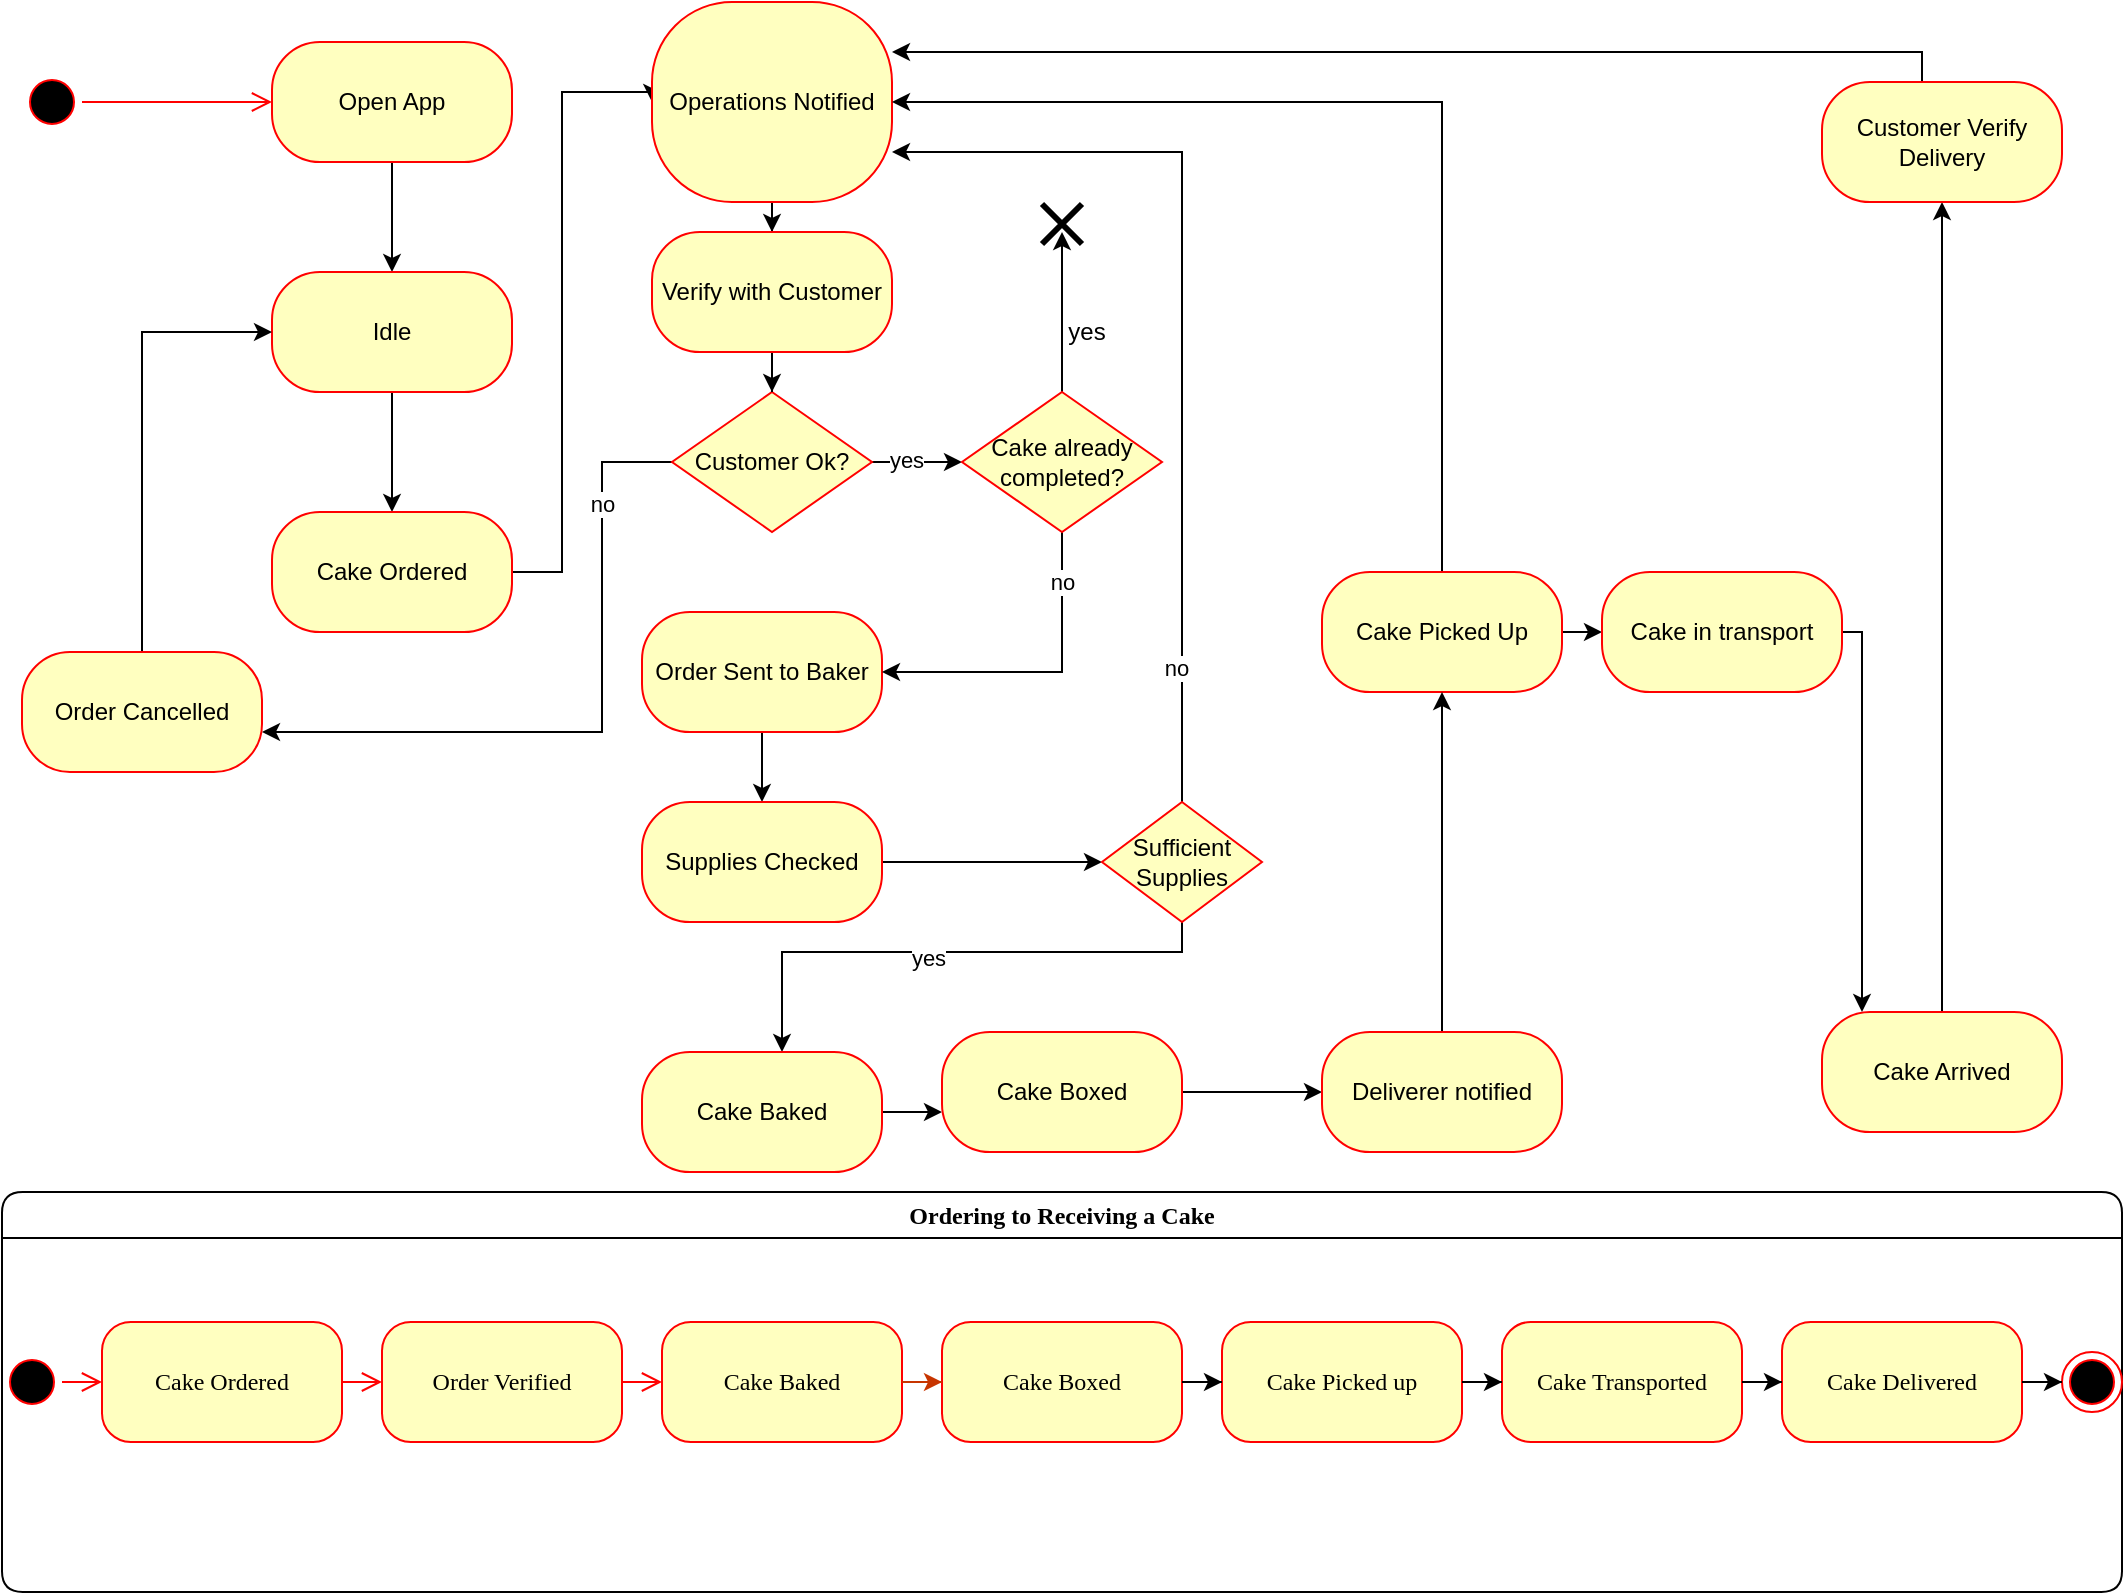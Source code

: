 <mxfile version="16.5.6" type="github" pages="2">
  <diagram name="Page-1" id="58cdce13-f638-feb5-8d6f-7d28b1aa9fa0">
    <mxGraphModel dx="1422" dy="727" grid="1" gridSize="10" guides="1" tooltips="1" connect="1" arrows="1" fold="1" page="1" pageScale="1" pageWidth="1100" pageHeight="850" background="none" math="0" shadow="0">
      <root>
        <mxCell id="0" />
        <mxCell id="1" parent="0" />
        <mxCell id="382b91b5511bd0f7-1" value="" style="ellipse;html=1;shape=startState;fillColor=#000000;strokeColor=#ff0000;rounded=1;shadow=0;comic=0;labelBackgroundColor=none;fontFamily=Verdana;fontSize=12;fontColor=#000000;align=center;direction=south;" parent="1" vertex="1">
          <mxGeometry x="30" y="60" width="30" height="30" as="geometry" />
        </mxCell>
        <mxCell id="2a3bc250acf0617d-7" value="Ordering to Receiving a Cake" style="swimlane;whiteSpace=wrap;html=1;rounded=1;shadow=0;comic=0;labelBackgroundColor=none;strokeWidth=1;fontFamily=Verdana;fontSize=12;align=center;" parent="1" vertex="1">
          <mxGeometry x="20" y="620" width="1060" height="200" as="geometry" />
        </mxCell>
        <mxCell id="3cde6dad864a17aa-10" style="edgeStyle=elbowEdgeStyle;html=1;labelBackgroundColor=none;endArrow=open;endSize=8;strokeColor=#ff0000;fontFamily=Verdana;fontSize=12;align=left;" parent="2a3bc250acf0617d-7" source="382b91b5511bd0f7-8" target="3cde6dad864a17aa-1" edge="1">
          <mxGeometry relative="1" as="geometry" />
        </mxCell>
        <mxCell id="382b91b5511bd0f7-8" value="Cake Ordered" style="rounded=1;whiteSpace=wrap;html=1;arcSize=24;fillColor=#ffffc0;strokeColor=#ff0000;shadow=0;comic=0;labelBackgroundColor=none;fontFamily=Verdana;fontSize=12;fontColor=#000000;align=center;" parent="2a3bc250acf0617d-7" vertex="1">
          <mxGeometry x="50" y="65" width="120" height="60" as="geometry" />
        </mxCell>
        <mxCell id="3cde6dad864a17aa-9" style="edgeStyle=elbowEdgeStyle;html=1;labelBackgroundColor=none;endArrow=open;endSize=8;strokeColor=#ff0000;fontFamily=Verdana;fontSize=12;align=left;" parent="2a3bc250acf0617d-7" source="2a3bc250acf0617d-3" target="382b91b5511bd0f7-8" edge="1">
          <mxGeometry relative="1" as="geometry" />
        </mxCell>
        <mxCell id="2a3bc250acf0617d-3" value="" style="ellipse;html=1;shape=startState;fillColor=#000000;strokeColor=#ff0000;rounded=1;shadow=0;comic=0;labelBackgroundColor=none;fontFamily=Verdana;fontSize=12;fontColor=#000000;align=center;direction=south;" parent="2a3bc250acf0617d-7" vertex="1">
          <mxGeometry y="80" width="30" height="30" as="geometry" />
        </mxCell>
        <mxCell id="3cde6dad864a17aa-11" style="edgeStyle=elbowEdgeStyle;html=1;labelBackgroundColor=none;endArrow=open;endSize=8;strokeColor=#ff0000;fontFamily=Verdana;fontSize=12;align=left;" parent="2a3bc250acf0617d-7" source="3cde6dad864a17aa-1" target="3cde6dad864a17aa-2" edge="1">
          <mxGeometry relative="1" as="geometry" />
        </mxCell>
        <mxCell id="3cde6dad864a17aa-1" value="Order Verified" style="rounded=1;whiteSpace=wrap;html=1;arcSize=24;fillColor=#ffffc0;strokeColor=#ff0000;shadow=0;comic=0;labelBackgroundColor=none;fontFamily=Verdana;fontSize=12;fontColor=#000000;align=center;" parent="2a3bc250acf0617d-7" vertex="1">
          <mxGeometry x="190" y="65" width="120" height="60" as="geometry" />
        </mxCell>
        <mxCell id="3cde6dad864a17aa-2" value="Cake Baked" style="rounded=1;whiteSpace=wrap;html=1;arcSize=24;fillColor=#ffffc0;strokeColor=#ff0000;shadow=0;comic=0;labelBackgroundColor=none;fontFamily=Verdana;fontSize=12;fontColor=#000000;align=center;" parent="2a3bc250acf0617d-7" vertex="1">
          <mxGeometry x="330" y="65" width="120" height="60" as="geometry" />
        </mxCell>
        <mxCell id="2KeAI8pGitg1TJ_p0Ek2-7" value="Cake Boxed" style="whiteSpace=wrap;html=1;fontFamily=Verdana;fillColor=#ffffc0;strokeColor=#ff0000;fontColor=#000000;rounded=1;arcSize=24;shadow=0;comic=0;labelBackgroundColor=none;" vertex="1" parent="2a3bc250acf0617d-7">
          <mxGeometry x="470" y="65" width="120" height="60" as="geometry" />
        </mxCell>
        <mxCell id="2KeAI8pGitg1TJ_p0Ek2-8" value="" style="edgeStyle=orthogonalEdgeStyle;rounded=0;orthogonalLoop=1;jettySize=auto;html=1;fillColor=#fa6800;strokeColor=#C73500;" edge="1" parent="2a3bc250acf0617d-7" source="3cde6dad864a17aa-2" target="2KeAI8pGitg1TJ_p0Ek2-7">
          <mxGeometry relative="1" as="geometry" />
        </mxCell>
        <mxCell id="2KeAI8pGitg1TJ_p0Ek2-9" value="&lt;div&gt;Cake Picked up&lt;/div&gt;" style="whiteSpace=wrap;html=1;fontFamily=Verdana;fillColor=#ffffc0;strokeColor=#ff0000;fontColor=#000000;rounded=1;arcSize=24;shadow=0;comic=0;labelBackgroundColor=none;" vertex="1" parent="2a3bc250acf0617d-7">
          <mxGeometry x="610" y="65" width="120" height="60" as="geometry" />
        </mxCell>
        <mxCell id="2KeAI8pGitg1TJ_p0Ek2-10" value="" style="edgeStyle=orthogonalEdgeStyle;rounded=0;orthogonalLoop=1;jettySize=auto;html=1;" edge="1" parent="2a3bc250acf0617d-7" source="2KeAI8pGitg1TJ_p0Ek2-7" target="2KeAI8pGitg1TJ_p0Ek2-9">
          <mxGeometry relative="1" as="geometry" />
        </mxCell>
        <mxCell id="2KeAI8pGitg1TJ_p0Ek2-11" value="Cake Transported" style="whiteSpace=wrap;html=1;fontFamily=Verdana;fillColor=#ffffc0;strokeColor=#ff0000;fontColor=#000000;rounded=1;arcSize=24;shadow=0;comic=0;labelBackgroundColor=none;" vertex="1" parent="2a3bc250acf0617d-7">
          <mxGeometry x="750" y="65" width="120" height="60" as="geometry" />
        </mxCell>
        <mxCell id="2KeAI8pGitg1TJ_p0Ek2-12" value="" style="edgeStyle=orthogonalEdgeStyle;rounded=0;orthogonalLoop=1;jettySize=auto;html=1;" edge="1" parent="2a3bc250acf0617d-7" source="2KeAI8pGitg1TJ_p0Ek2-9" target="2KeAI8pGitg1TJ_p0Ek2-11">
          <mxGeometry relative="1" as="geometry" />
        </mxCell>
        <mxCell id="2KeAI8pGitg1TJ_p0Ek2-13" value="Cake Delivered" style="whiteSpace=wrap;html=1;fontFamily=Verdana;fillColor=#ffffc0;strokeColor=#ff0000;fontColor=#000000;rounded=1;arcSize=24;shadow=0;comic=0;labelBackgroundColor=none;" vertex="1" parent="2a3bc250acf0617d-7">
          <mxGeometry x="890" y="65" width="120" height="60" as="geometry" />
        </mxCell>
        <mxCell id="2KeAI8pGitg1TJ_p0Ek2-14" value="" style="edgeStyle=orthogonalEdgeStyle;rounded=0;orthogonalLoop=1;jettySize=auto;html=1;" edge="1" parent="2a3bc250acf0617d-7" source="2KeAI8pGitg1TJ_p0Ek2-11" target="2KeAI8pGitg1TJ_p0Ek2-13">
          <mxGeometry relative="1" as="geometry" />
        </mxCell>
        <mxCell id="24f968d109e7d6b4-3" value="" style="ellipse;html=1;shape=endState;fillColor=#000000;strokeColor=#ff0000;rounded=1;shadow=0;comic=0;labelBackgroundColor=none;fontFamily=Verdana;fontSize=12;fontColor=#000000;align=center;" parent="2a3bc250acf0617d-7" vertex="1">
          <mxGeometry x="1030" y="80" width="30" height="30" as="geometry" />
        </mxCell>
        <mxCell id="_02UnDmYzXgJwBSvLe6U-20" value="" style="edgeStyle=orthogonalEdgeStyle;rounded=0;orthogonalLoop=1;jettySize=auto;html=1;" edge="1" parent="2a3bc250acf0617d-7" source="2KeAI8pGitg1TJ_p0Ek2-13" target="24f968d109e7d6b4-3">
          <mxGeometry relative="1" as="geometry" />
        </mxCell>
        <mxCell id="2a3bc250acf0617d-9" style="edgeStyle=orthogonalEdgeStyle;html=1;labelBackgroundColor=none;endArrow=open;endSize=8;strokeColor=#ff0000;fontFamily=Verdana;fontSize=12;align=left;entryX=0;entryY=0.5;entryDx=0;entryDy=0;" parent="1" source="382b91b5511bd0f7-1" target="2KeAI8pGitg1TJ_p0Ek2-19" edge="1">
          <mxGeometry relative="1" as="geometry">
            <mxPoint x="100" y="75" as="targetPoint" />
          </mxGeometry>
        </mxCell>
        <mxCell id="2KeAI8pGitg1TJ_p0Ek2-22" value="" style="edgeStyle=orthogonalEdgeStyle;rounded=0;orthogonalLoop=1;jettySize=auto;html=1;" edge="1" parent="1" source="2KeAI8pGitg1TJ_p0Ek2-19" target="2KeAI8pGitg1TJ_p0Ek2-21">
          <mxGeometry relative="1" as="geometry" />
        </mxCell>
        <mxCell id="2KeAI8pGitg1TJ_p0Ek2-19" value="Open App" style="whiteSpace=wrap;html=1;fillColor=#ffffc0;strokeColor=#ff0000;fontColor=#000000;rounded=1;arcSize=40;" vertex="1" parent="1">
          <mxGeometry x="155" y="45" width="120" height="60" as="geometry" />
        </mxCell>
        <mxCell id="2KeAI8pGitg1TJ_p0Ek2-26" value="" style="edgeStyle=orthogonalEdgeStyle;rounded=0;orthogonalLoop=1;jettySize=auto;html=1;" edge="1" parent="1" source="2KeAI8pGitg1TJ_p0Ek2-21" target="2KeAI8pGitg1TJ_p0Ek2-25">
          <mxGeometry relative="1" as="geometry" />
        </mxCell>
        <mxCell id="2KeAI8pGitg1TJ_p0Ek2-21" value="Idle" style="whiteSpace=wrap;html=1;fillColor=#ffffc0;strokeColor=#ff0000;fontColor=#000000;rounded=1;arcSize=40;" vertex="1" parent="1">
          <mxGeometry x="155" y="160" width="120" height="60" as="geometry" />
        </mxCell>
        <mxCell id="2KeAI8pGitg1TJ_p0Ek2-68" value="" style="edgeStyle=orthogonalEdgeStyle;rounded=0;orthogonalLoop=1;jettySize=auto;html=1;entryX=0;entryY=0.5;entryDx=0;entryDy=0;" edge="1" parent="1" source="2KeAI8pGitg1TJ_p0Ek2-25" target="2KeAI8pGitg1TJ_p0Ek2-67">
          <mxGeometry relative="1" as="geometry">
            <Array as="points">
              <mxPoint x="300" y="310" />
              <mxPoint x="300" y="70" />
              <mxPoint x="345" y="70" />
            </Array>
          </mxGeometry>
        </mxCell>
        <mxCell id="2KeAI8pGitg1TJ_p0Ek2-25" value="Cake Ordered" style="whiteSpace=wrap;html=1;fillColor=#ffffc0;strokeColor=#ff0000;fontColor=#000000;rounded=1;arcSize=40;" vertex="1" parent="1">
          <mxGeometry x="155" y="280" width="120" height="60" as="geometry" />
        </mxCell>
        <mxCell id="2KeAI8pGitg1TJ_p0Ek2-81" value="" style="edgeStyle=orthogonalEdgeStyle;rounded=0;orthogonalLoop=1;jettySize=auto;html=1;" edge="1" parent="1" source="2KeAI8pGitg1TJ_p0Ek2-31" target="2KeAI8pGitg1TJ_p0Ek2-40">
          <mxGeometry relative="1" as="geometry">
            <Array as="points">
              <mxPoint x="320" y="255" />
              <mxPoint x="320" y="390" />
            </Array>
          </mxGeometry>
        </mxCell>
        <mxCell id="2KeAI8pGitg1TJ_p0Ek2-83" value="no" style="edgeLabel;html=1;align=center;verticalAlign=middle;resizable=0;points=[];" vertex="1" connectable="0" parent="2KeAI8pGitg1TJ_p0Ek2-81">
          <mxGeometry x="-0.673" relative="1" as="geometry">
            <mxPoint as="offset" />
          </mxGeometry>
        </mxCell>
        <mxCell id="_02UnDmYzXgJwBSvLe6U-2" value="" style="edgeStyle=orthogonalEdgeStyle;rounded=0;orthogonalLoop=1;jettySize=auto;html=1;" edge="1" parent="1" source="2KeAI8pGitg1TJ_p0Ek2-31" target="_02UnDmYzXgJwBSvLe6U-1">
          <mxGeometry relative="1" as="geometry">
            <Array as="points">
              <mxPoint x="480" y="255" />
              <mxPoint x="480" y="255" />
            </Array>
          </mxGeometry>
        </mxCell>
        <mxCell id="_02UnDmYzXgJwBSvLe6U-3" value="yes" style="edgeLabel;html=1;align=center;verticalAlign=middle;resizable=0;points=[];" vertex="1" connectable="0" parent="_02UnDmYzXgJwBSvLe6U-2">
          <mxGeometry x="-0.275" y="1" relative="1" as="geometry">
            <mxPoint as="offset" />
          </mxGeometry>
        </mxCell>
        <mxCell id="2KeAI8pGitg1TJ_p0Ek2-31" value="Customer Ok?" style="rhombus;whiteSpace=wrap;html=1;fillColor=#ffffc0;strokeColor=#ff0000;" vertex="1" parent="1">
          <mxGeometry x="355" y="220" width="100" height="70" as="geometry" />
        </mxCell>
        <mxCell id="2KeAI8pGitg1TJ_p0Ek2-43" value="" style="edgeStyle=orthogonalEdgeStyle;rounded=0;orthogonalLoop=1;jettySize=auto;html=1;entryX=0;entryY=0.5;entryDx=0;entryDy=0;" edge="1" parent="1" source="2KeAI8pGitg1TJ_p0Ek2-40" target="2KeAI8pGitg1TJ_p0Ek2-21">
          <mxGeometry relative="1" as="geometry">
            <mxPoint x="140" y="180" as="targetPoint" />
            <Array as="points">
              <mxPoint x="90" y="190" />
            </Array>
          </mxGeometry>
        </mxCell>
        <mxCell id="2KeAI8pGitg1TJ_p0Ek2-40" value="Order Cancelled" style="whiteSpace=wrap;html=1;fillColor=#ffffc0;strokeColor=#ff0000;fontColor=#000000;rounded=1;arcSize=40;" vertex="1" parent="1">
          <mxGeometry x="30" y="350" width="120" height="60" as="geometry" />
        </mxCell>
        <mxCell id="2KeAI8pGitg1TJ_p0Ek2-50" value="" style="edgeStyle=orthogonalEdgeStyle;rounded=0;orthogonalLoop=1;jettySize=auto;html=1;" edge="1" parent="1" source="2KeAI8pGitg1TJ_p0Ek2-46" target="2KeAI8pGitg1TJ_p0Ek2-49">
          <mxGeometry relative="1" as="geometry" />
        </mxCell>
        <mxCell id="2KeAI8pGitg1TJ_p0Ek2-46" value="Order Sent to Baker" style="whiteSpace=wrap;html=1;fillColor=#ffffc0;strokeColor=#ff0000;fontColor=#000000;rounded=1;arcSize=40;" vertex="1" parent="1">
          <mxGeometry x="340" y="330" width="120" height="60" as="geometry" />
        </mxCell>
        <mxCell id="2KeAI8pGitg1TJ_p0Ek2-58" value="" style="edgeStyle=orthogonalEdgeStyle;rounded=0;orthogonalLoop=1;jettySize=auto;html=1;" edge="1" parent="1" source="2KeAI8pGitg1TJ_p0Ek2-49" target="2KeAI8pGitg1TJ_p0Ek2-55">
          <mxGeometry relative="1" as="geometry" />
        </mxCell>
        <mxCell id="2KeAI8pGitg1TJ_p0Ek2-49" value="Supplies Checked" style="whiteSpace=wrap;html=1;fillColor=#ffffc0;strokeColor=#ff0000;fontColor=#000000;rounded=1;arcSize=40;" vertex="1" parent="1">
          <mxGeometry x="340" y="425" width="120" height="60" as="geometry" />
        </mxCell>
        <mxCell id="2KeAI8pGitg1TJ_p0Ek2-84" value="" style="edgeStyle=orthogonalEdgeStyle;rounded=0;orthogonalLoop=1;jettySize=auto;html=1;" edge="1" parent="1" source="2KeAI8pGitg1TJ_p0Ek2-55" target="2KeAI8pGitg1TJ_p0Ek2-67">
          <mxGeometry relative="1" as="geometry">
            <Array as="points">
              <mxPoint x="610" y="100" />
            </Array>
          </mxGeometry>
        </mxCell>
        <mxCell id="2KeAI8pGitg1TJ_p0Ek2-85" value="no" style="edgeLabel;html=1;align=center;verticalAlign=middle;resizable=0;points=[];" vertex="1" connectable="0" parent="2KeAI8pGitg1TJ_p0Ek2-84">
          <mxGeometry x="-0.715" y="3" relative="1" as="geometry">
            <mxPoint as="offset" />
          </mxGeometry>
        </mxCell>
        <mxCell id="2KeAI8pGitg1TJ_p0Ek2-89" value="" style="edgeStyle=orthogonalEdgeStyle;rounded=0;orthogonalLoop=1;jettySize=auto;html=1;" edge="1" parent="1" source="2KeAI8pGitg1TJ_p0Ek2-55" target="2KeAI8pGitg1TJ_p0Ek2-86">
          <mxGeometry relative="1" as="geometry">
            <Array as="points">
              <mxPoint x="610" y="500" />
              <mxPoint x="410" y="500" />
            </Array>
          </mxGeometry>
        </mxCell>
        <mxCell id="2KeAI8pGitg1TJ_p0Ek2-90" value="yes" style="edgeLabel;html=1;align=center;verticalAlign=middle;resizable=0;points=[];" vertex="1" connectable="0" parent="2KeAI8pGitg1TJ_p0Ek2-89">
          <mxGeometry x="0.074" y="3" relative="1" as="geometry">
            <mxPoint as="offset" />
          </mxGeometry>
        </mxCell>
        <mxCell id="2KeAI8pGitg1TJ_p0Ek2-55" value="Sufficient Supplies" style="rhombus;whiteSpace=wrap;html=1;fillColor=#ffffc0;strokeColor=#ff0000;" vertex="1" parent="1">
          <mxGeometry x="570" y="425" width="80" height="60" as="geometry" />
        </mxCell>
        <mxCell id="2KeAI8pGitg1TJ_p0Ek2-105" value="" style="edgeStyle=orthogonalEdgeStyle;rounded=0;orthogonalLoop=1;jettySize=auto;html=1;" edge="1" parent="1" source="2KeAI8pGitg1TJ_p0Ek2-67" target="2KeAI8pGitg1TJ_p0Ek2-104">
          <mxGeometry relative="1" as="geometry" />
        </mxCell>
        <mxCell id="2KeAI8pGitg1TJ_p0Ek2-67" value="Operations Notified" style="whiteSpace=wrap;html=1;fillColor=#ffffc0;strokeColor=#ff0000;fontColor=#000000;rounded=1;arcSize=40;" vertex="1" parent="1">
          <mxGeometry x="345" y="25" width="120" height="100" as="geometry" />
        </mxCell>
        <mxCell id="2KeAI8pGitg1TJ_p0Ek2-92" value="" style="edgeStyle=orthogonalEdgeStyle;rounded=0;orthogonalLoop=1;jettySize=auto;html=1;" edge="1" parent="1" source="2KeAI8pGitg1TJ_p0Ek2-86" target="2KeAI8pGitg1TJ_p0Ek2-91">
          <mxGeometry relative="1" as="geometry">
            <Array as="points">
              <mxPoint x="405" y="570" />
            </Array>
          </mxGeometry>
        </mxCell>
        <mxCell id="2KeAI8pGitg1TJ_p0Ek2-86" value="Cake Baked" style="rounded=1;whiteSpace=wrap;html=1;arcSize=40;fontColor=#000000;fillColor=#ffffc0;strokeColor=#ff0000;" vertex="1" parent="1">
          <mxGeometry x="340" y="550" width="120" height="60" as="geometry" />
        </mxCell>
        <mxCell id="_02UnDmYzXgJwBSvLe6U-18" value="" style="edgeStyle=orthogonalEdgeStyle;rounded=0;orthogonalLoop=1;jettySize=auto;html=1;" edge="1" parent="1" source="2KeAI8pGitg1TJ_p0Ek2-91" target="_02UnDmYzXgJwBSvLe6U-17">
          <mxGeometry relative="1" as="geometry" />
        </mxCell>
        <mxCell id="2KeAI8pGitg1TJ_p0Ek2-91" value="Cake Boxed" style="rounded=1;whiteSpace=wrap;html=1;arcSize=40;fontColor=#000000;fillColor=#ffffc0;strokeColor=#ff0000;" vertex="1" parent="1">
          <mxGeometry x="490" y="540" width="120" height="60" as="geometry" />
        </mxCell>
        <mxCell id="2KeAI8pGitg1TJ_p0Ek2-95" value="" style="edgeStyle=orthogonalEdgeStyle;rounded=0;orthogonalLoop=1;jettySize=auto;html=1;" edge="1" parent="1" source="2KeAI8pGitg1TJ_p0Ek2-93" target="2KeAI8pGitg1TJ_p0Ek2-67">
          <mxGeometry relative="1" as="geometry">
            <Array as="points">
              <mxPoint x="740" y="75" />
            </Array>
          </mxGeometry>
        </mxCell>
        <mxCell id="2KeAI8pGitg1TJ_p0Ek2-97" value="" style="edgeStyle=orthogonalEdgeStyle;rounded=0;orthogonalLoop=1;jettySize=auto;html=1;" edge="1" parent="1" source="2KeAI8pGitg1TJ_p0Ek2-93" target="2KeAI8pGitg1TJ_p0Ek2-96">
          <mxGeometry relative="1" as="geometry">
            <Array as="points">
              <mxPoint x="850" y="340" />
              <mxPoint x="850" y="340" />
            </Array>
          </mxGeometry>
        </mxCell>
        <mxCell id="2KeAI8pGitg1TJ_p0Ek2-93" value="Cake Picked Up" style="rounded=1;whiteSpace=wrap;html=1;arcSize=40;fontColor=#000000;fillColor=#ffffc0;strokeColor=#ff0000;" vertex="1" parent="1">
          <mxGeometry x="680" y="310" width="120" height="60" as="geometry" />
        </mxCell>
        <mxCell id="2KeAI8pGitg1TJ_p0Ek2-99" value="" style="edgeStyle=orthogonalEdgeStyle;rounded=0;orthogonalLoop=1;jettySize=auto;html=1;" edge="1" parent="1" source="2KeAI8pGitg1TJ_p0Ek2-96" target="2KeAI8pGitg1TJ_p0Ek2-98">
          <mxGeometry relative="1" as="geometry">
            <Array as="points">
              <mxPoint x="950" y="340" />
            </Array>
          </mxGeometry>
        </mxCell>
        <mxCell id="2KeAI8pGitg1TJ_p0Ek2-96" value="Cake in transport" style="rounded=1;whiteSpace=wrap;html=1;arcSize=40;fontColor=#000000;fillColor=#ffffc0;strokeColor=#ff0000;" vertex="1" parent="1">
          <mxGeometry x="820" y="310" width="120" height="60" as="geometry" />
        </mxCell>
        <mxCell id="2KeAI8pGitg1TJ_p0Ek2-101" value="" style="edgeStyle=orthogonalEdgeStyle;rounded=0;orthogonalLoop=1;jettySize=auto;html=1;" edge="1" parent="1" source="2KeAI8pGitg1TJ_p0Ek2-98" target="2KeAI8pGitg1TJ_p0Ek2-100">
          <mxGeometry relative="1" as="geometry" />
        </mxCell>
        <mxCell id="2KeAI8pGitg1TJ_p0Ek2-98" value="Cake Arrived" style="rounded=1;whiteSpace=wrap;html=1;arcSize=40;fontColor=#000000;fillColor=#ffffc0;strokeColor=#ff0000;" vertex="1" parent="1">
          <mxGeometry x="930" y="530" width="120" height="60" as="geometry" />
        </mxCell>
        <mxCell id="2KeAI8pGitg1TJ_p0Ek2-102" value="" style="edgeStyle=orthogonalEdgeStyle;rounded=0;orthogonalLoop=1;jettySize=auto;html=1;" edge="1" parent="1" source="2KeAI8pGitg1TJ_p0Ek2-100" target="2KeAI8pGitg1TJ_p0Ek2-67">
          <mxGeometry relative="1" as="geometry">
            <Array as="points">
              <mxPoint x="980" y="50" />
            </Array>
          </mxGeometry>
        </mxCell>
        <mxCell id="2KeAI8pGitg1TJ_p0Ek2-100" value="Customer Verify Delivery" style="rounded=1;whiteSpace=wrap;html=1;arcSize=40;fontColor=#000000;fillColor=#ffffc0;strokeColor=#ff0000;" vertex="1" parent="1">
          <mxGeometry x="930" y="65" width="120" height="60" as="geometry" />
        </mxCell>
        <mxCell id="2KeAI8pGitg1TJ_p0Ek2-106" value="" style="edgeStyle=orthogonalEdgeStyle;rounded=0;orthogonalLoop=1;jettySize=auto;html=1;" edge="1" parent="1" source="2KeAI8pGitg1TJ_p0Ek2-104" target="2KeAI8pGitg1TJ_p0Ek2-31">
          <mxGeometry relative="1" as="geometry" />
        </mxCell>
        <mxCell id="2KeAI8pGitg1TJ_p0Ek2-104" value="Verify with Customer" style="whiteSpace=wrap;html=1;fillColor=#ffffc0;strokeColor=#ff0000;fontColor=#000000;rounded=1;arcSize=40;" vertex="1" parent="1">
          <mxGeometry x="345" y="140" width="120" height="60" as="geometry" />
        </mxCell>
        <mxCell id="2KeAI8pGitg1TJ_p0Ek2-107" value="" style="shape=umlDestroy;whiteSpace=wrap;html=1;strokeWidth=3;" vertex="1" parent="1">
          <mxGeometry x="540" y="126" width="20" height="20" as="geometry" />
        </mxCell>
        <mxCell id="_02UnDmYzXgJwBSvLe6U-4" value="" style="edgeStyle=orthogonalEdgeStyle;rounded=0;orthogonalLoop=1;jettySize=auto;html=1;" edge="1" parent="1" source="_02UnDmYzXgJwBSvLe6U-1" target="2KeAI8pGitg1TJ_p0Ek2-46">
          <mxGeometry relative="1" as="geometry">
            <Array as="points">
              <mxPoint x="550" y="360" />
            </Array>
          </mxGeometry>
        </mxCell>
        <mxCell id="_02UnDmYzXgJwBSvLe6U-5" value="no" style="edgeLabel;html=1;align=center;verticalAlign=middle;resizable=0;points=[];" vertex="1" connectable="0" parent="_02UnDmYzXgJwBSvLe6U-4">
          <mxGeometry x="-0.69" relative="1" as="geometry">
            <mxPoint as="offset" />
          </mxGeometry>
        </mxCell>
        <mxCell id="_02UnDmYzXgJwBSvLe6U-13" value="" style="edgeStyle=orthogonalEdgeStyle;rounded=0;orthogonalLoop=1;jettySize=auto;html=1;" edge="1" parent="1" source="_02UnDmYzXgJwBSvLe6U-1">
          <mxGeometry relative="1" as="geometry">
            <mxPoint x="550" y="140" as="targetPoint" />
          </mxGeometry>
        </mxCell>
        <mxCell id="_02UnDmYzXgJwBSvLe6U-1" value="&lt;div&gt;Cake already&lt;/div&gt;&lt;div&gt;completed?&lt;br&gt;&lt;/div&gt;" style="rhombus;whiteSpace=wrap;html=1;fillColor=#ffffc0;strokeColor=#ff0000;" vertex="1" parent="1">
          <mxGeometry x="500" y="220" width="100" height="70" as="geometry" />
        </mxCell>
        <mxCell id="_02UnDmYzXgJwBSvLe6U-16" value="&lt;div&gt;yes&lt;/div&gt;" style="text;html=1;align=center;verticalAlign=middle;resizable=0;points=[];autosize=1;strokeColor=none;fillColor=none;" vertex="1" parent="1">
          <mxGeometry x="547" y="180" width="30" height="20" as="geometry" />
        </mxCell>
        <mxCell id="_02UnDmYzXgJwBSvLe6U-19" value="" style="edgeStyle=orthogonalEdgeStyle;rounded=0;orthogonalLoop=1;jettySize=auto;html=1;" edge="1" parent="1" source="_02UnDmYzXgJwBSvLe6U-17" target="2KeAI8pGitg1TJ_p0Ek2-93">
          <mxGeometry relative="1" as="geometry" />
        </mxCell>
        <mxCell id="_02UnDmYzXgJwBSvLe6U-17" value="Deliverer notified" style="rounded=1;whiteSpace=wrap;html=1;arcSize=40;fontColor=#000000;fillColor=#ffffc0;strokeColor=#ff0000;" vertex="1" parent="1">
          <mxGeometry x="680" y="540" width="120" height="60" as="geometry" />
        </mxCell>
      </root>
    </mxGraphModel>
  </diagram>
  <diagram id="pv4WSlmRQEOIb00NYwJj" name="Page-2">
    <mxGraphModel dx="2188" dy="1118" grid="1" gridSize="10" guides="1" tooltips="1" connect="1" arrows="1" fold="1" page="1" pageScale="1" pageWidth="3000" pageHeight="1000" math="0" shadow="0">
      <root>
        <mxCell id="6HYaSR4sAWEqXXqdwUCk-0" />
        <mxCell id="6HYaSR4sAWEqXXqdwUCk-1" parent="6HYaSR4sAWEqXXqdwUCk-0" />
        <mxCell id="C12_iZIxtaX92C0jbHGQ-1" value="" style="edgeStyle=orthogonalEdgeStyle;rounded=0;orthogonalLoop=1;jettySize=auto;html=1;" edge="1" parent="6HYaSR4sAWEqXXqdwUCk-1" source="4E1fSC2S83Ol9o_Z6Cej-0" target="C12_iZIxtaX92C0jbHGQ-0">
          <mxGeometry relative="1" as="geometry" />
        </mxCell>
        <mxCell id="4E1fSC2S83Ol9o_Z6Cej-0" value="CUSTOMER" style="rounded=0;whiteSpace=wrap;html=1;fillColor=#e1d5e7;strokeColor=#9673a6;" vertex="1" parent="6HYaSR4sAWEqXXqdwUCk-1">
          <mxGeometry x="80" y="40" width="120" height="60" as="geometry" />
        </mxCell>
        <mxCell id="C12_iZIxtaX92C0jbHGQ-9" value="" style="edgeStyle=orthogonalEdgeStyle;rounded=0;orthogonalLoop=1;jettySize=auto;html=1;" edge="1" parent="6HYaSR4sAWEqXXqdwUCk-1" source="4E1fSC2S83Ol9o_Z6Cej-1" target="C12_iZIxtaX92C0jbHGQ-8">
          <mxGeometry relative="1" as="geometry" />
        </mxCell>
        <mxCell id="4E1fSC2S83Ol9o_Z6Cej-1" value="CAKE COMPANY&lt;br&gt;OPERATIONS" style="rounded=0;whiteSpace=wrap;html=1;fillColor=#e1d5e7;strokeColor=#9673a6;" vertex="1" parent="6HYaSR4sAWEqXXqdwUCk-1">
          <mxGeometry x="490" y="40" width="120" height="60" as="geometry" />
        </mxCell>
        <mxCell id="C12_iZIxtaX92C0jbHGQ-25" value="" style="edgeStyle=orthogonalEdgeStyle;rounded=0;orthogonalLoop=1;jettySize=auto;html=1;" edge="1" parent="6HYaSR4sAWEqXXqdwUCk-1" source="4E1fSC2S83Ol9o_Z6Cej-2" target="C12_iZIxtaX92C0jbHGQ-24">
          <mxGeometry relative="1" as="geometry" />
        </mxCell>
        <mxCell id="4E1fSC2S83Ol9o_Z6Cej-2" value="BAKERS" style="rounded=0;whiteSpace=wrap;html=1;fillColor=#e1d5e7;strokeColor=#9673a6;" vertex="1" parent="6HYaSR4sAWEqXXqdwUCk-1">
          <mxGeometry x="1080" y="40" width="120" height="60" as="geometry" />
        </mxCell>
        <mxCell id="C12_iZIxtaX92C0jbHGQ-39" value="" style="edgeStyle=orthogonalEdgeStyle;rounded=0;orthogonalLoop=1;jettySize=auto;html=1;" edge="1" parent="6HYaSR4sAWEqXXqdwUCk-1" source="4E1fSC2S83Ol9o_Z6Cej-3" target="C12_iZIxtaX92C0jbHGQ-38">
          <mxGeometry relative="1" as="geometry" />
        </mxCell>
        <mxCell id="4E1fSC2S83Ol9o_Z6Cej-3" value="BAKERS" style="rounded=0;whiteSpace=wrap;html=1;fillColor=#e1d5e7;strokeColor=#9673a6;" vertex="1" parent="6HYaSR4sAWEqXXqdwUCk-1">
          <mxGeometry x="1410" y="40" width="120" height="60" as="geometry" />
        </mxCell>
        <mxCell id="C12_iZIxtaX92C0jbHGQ-65" value="" style="edgeStyle=orthogonalEdgeStyle;rounded=0;orthogonalLoop=1;jettySize=auto;html=1;" edge="1" parent="6HYaSR4sAWEqXXqdwUCk-1" source="4E1fSC2S83Ol9o_Z6Cej-4" target="C12_iZIxtaX92C0jbHGQ-51">
          <mxGeometry relative="1" as="geometry" />
        </mxCell>
        <mxCell id="C12_iZIxtaX92C0jbHGQ-67" value="" style="edgeStyle=orthogonalEdgeStyle;rounded=0;orthogonalLoop=1;jettySize=auto;html=1;" edge="1" parent="6HYaSR4sAWEqXXqdwUCk-1" source="4E1fSC2S83Ol9o_Z6Cej-4" target="C12_iZIxtaX92C0jbHGQ-51">
          <mxGeometry relative="1" as="geometry" />
        </mxCell>
        <mxCell id="4E1fSC2S83Ol9o_Z6Cej-4" value="DELIVERY&lt;br&gt;COMPANY" style="rounded=0;whiteSpace=wrap;html=1;fillColor=#e1d5e7;strokeColor=#9673a6;" vertex="1" parent="6HYaSR4sAWEqXXqdwUCk-1">
          <mxGeometry x="1890" y="40" width="120" height="60" as="geometry" />
        </mxCell>
        <mxCell id="a4Zec1WIRI8G0avqFuEx-0" value="Cake" style="swimlane;whiteSpace=wrap;html=1;rounded=1;shadow=0;comic=0;labelBackgroundColor=none;strokeWidth=1;fontFamily=Verdana;fontSize=12;align=center;" vertex="1" parent="6HYaSR4sAWEqXXqdwUCk-1">
          <mxGeometry x="85" y="560" width="2635" height="190" as="geometry" />
        </mxCell>
        <mxCell id="a4Zec1WIRI8G0avqFuEx-4" value="" style="ellipse;html=1;shape=startState;fillColor=#000000;strokeColor=#ff0000;rounded=1;shadow=0;comic=0;labelBackgroundColor=none;fontFamily=Verdana;fontSize=12;fontColor=#000000;align=center;direction=south;" vertex="1" parent="a4Zec1WIRI8G0avqFuEx-0">
          <mxGeometry x="15" y="80" width="30" height="30" as="geometry" />
        </mxCell>
        <mxCell id="a4Zec1WIRI8G0avqFuEx-16" value="" style="ellipse;html=1;shape=endState;fillColor=#000000;strokeColor=#ff0000;rounded=1;shadow=0;comic=0;labelBackgroundColor=none;fontFamily=Verdana;fontSize=12;fontColor=#000000;align=center;" vertex="1" parent="a4Zec1WIRI8G0avqFuEx-0">
          <mxGeometry x="2545" y="80" width="30" height="30" as="geometry" />
        </mxCell>
        <mxCell id="a4Zec1WIRI8G0avqFuEx-2" value="Cake Ordered" style="rounded=1;whiteSpace=wrap;html=1;arcSize=24;fillColor=#ffffc0;strokeColor=#ff0000;shadow=0;comic=0;labelBackgroundColor=none;fontFamily=Verdana;fontSize=12;fontColor=#000000;align=center;" vertex="1" parent="a4Zec1WIRI8G0avqFuEx-0">
          <mxGeometry x="95" y="65" width="120" height="60" as="geometry" />
        </mxCell>
        <mxCell id="a4Zec1WIRI8G0avqFuEx-3" style="edgeStyle=elbowEdgeStyle;html=1;labelBackgroundColor=none;endArrow=open;endSize=8;strokeColor=#ff0000;fontFamily=Verdana;fontSize=12;align=left;" edge="1" parent="a4Zec1WIRI8G0avqFuEx-0" source="a4Zec1WIRI8G0avqFuEx-4" target="a4Zec1WIRI8G0avqFuEx-2">
          <mxGeometry relative="1" as="geometry" />
        </mxCell>
        <mxCell id="a4Zec1WIRI8G0avqFuEx-6" value="Order Verified" style="rounded=1;whiteSpace=wrap;html=1;arcSize=24;fillColor=#ffffc0;strokeColor=#ff0000;shadow=0;comic=0;labelBackgroundColor=none;fontFamily=Verdana;fontSize=12;fontColor=#000000;align=center;" vertex="1" parent="a4Zec1WIRI8G0avqFuEx-0">
          <mxGeometry x="305" y="65" width="120" height="60" as="geometry" />
        </mxCell>
        <mxCell id="a4Zec1WIRI8G0avqFuEx-1" style="edgeStyle=elbowEdgeStyle;html=1;labelBackgroundColor=none;endArrow=open;endSize=8;strokeColor=#ff0000;fontFamily=Verdana;fontSize=12;align=left;" edge="1" parent="a4Zec1WIRI8G0avqFuEx-0" source="a4Zec1WIRI8G0avqFuEx-2" target="a4Zec1WIRI8G0avqFuEx-6">
          <mxGeometry relative="1" as="geometry" />
        </mxCell>
        <mxCell id="a4Zec1WIRI8G0avqFuEx-7" value="Cake Baked" style="rounded=1;whiteSpace=wrap;html=1;arcSize=24;fillColor=#ffffc0;strokeColor=#ff0000;shadow=0;comic=0;labelBackgroundColor=none;fontFamily=Verdana;fontSize=12;fontColor=#000000;align=center;" vertex="1" parent="a4Zec1WIRI8G0avqFuEx-0">
          <mxGeometry x="1325" y="65" width="120" height="60" as="geometry" />
        </mxCell>
        <mxCell id="a4Zec1WIRI8G0avqFuEx-5" style="edgeStyle=elbowEdgeStyle;html=1;labelBackgroundColor=none;endArrow=open;endSize=8;strokeColor=#ff0000;fontFamily=Verdana;fontSize=12;align=left;" edge="1" parent="a4Zec1WIRI8G0avqFuEx-0" source="a4Zec1WIRI8G0avqFuEx-6" target="a4Zec1WIRI8G0avqFuEx-7">
          <mxGeometry relative="1" as="geometry" />
        </mxCell>
        <mxCell id="a4Zec1WIRI8G0avqFuEx-8" value="Cake Boxed" style="whiteSpace=wrap;html=1;fontFamily=Verdana;fillColor=#ffffc0;strokeColor=#ff0000;fontColor=#000000;rounded=1;arcSize=24;shadow=0;comic=0;labelBackgroundColor=none;" vertex="1" parent="a4Zec1WIRI8G0avqFuEx-0">
          <mxGeometry x="1475" y="65" width="120" height="60" as="geometry" />
        </mxCell>
        <mxCell id="a4Zec1WIRI8G0avqFuEx-9" value="" style="edgeStyle=orthogonalEdgeStyle;rounded=0;orthogonalLoop=1;jettySize=auto;html=1;fillColor=#fa6800;strokeColor=#C73500;" edge="1" parent="a4Zec1WIRI8G0avqFuEx-0" source="a4Zec1WIRI8G0avqFuEx-7" target="a4Zec1WIRI8G0avqFuEx-8">
          <mxGeometry relative="1" as="geometry" />
        </mxCell>
        <mxCell id="a4Zec1WIRI8G0avqFuEx-10" value="&lt;div&gt;Cake Picked up&lt;/div&gt;" style="whiteSpace=wrap;html=1;fontFamily=Verdana;fillColor=#ffffc0;strokeColor=#ff0000;fontColor=#000000;rounded=1;arcSize=24;shadow=0;comic=0;labelBackgroundColor=none;" vertex="1" parent="a4Zec1WIRI8G0avqFuEx-0">
          <mxGeometry x="1800" y="65" width="120" height="60" as="geometry" />
        </mxCell>
        <mxCell id="a4Zec1WIRI8G0avqFuEx-11" value="" style="edgeStyle=orthogonalEdgeStyle;rounded=0;orthogonalLoop=1;jettySize=auto;html=1;" edge="1" parent="a4Zec1WIRI8G0avqFuEx-0" source="a4Zec1WIRI8G0avqFuEx-8" target="a4Zec1WIRI8G0avqFuEx-10">
          <mxGeometry relative="1" as="geometry" />
        </mxCell>
        <mxCell id="a4Zec1WIRI8G0avqFuEx-12" value="Cake Transported" style="whiteSpace=wrap;html=1;fontFamily=Verdana;fillColor=#ffffc0;strokeColor=#ff0000;fontColor=#000000;rounded=1;arcSize=24;shadow=0;comic=0;labelBackgroundColor=none;" vertex="1" parent="a4Zec1WIRI8G0avqFuEx-0">
          <mxGeometry x="1970" y="65" width="120" height="60" as="geometry" />
        </mxCell>
        <mxCell id="a4Zec1WIRI8G0avqFuEx-13" value="" style="edgeStyle=orthogonalEdgeStyle;rounded=0;orthogonalLoop=1;jettySize=auto;html=1;" edge="1" parent="a4Zec1WIRI8G0avqFuEx-0" source="a4Zec1WIRI8G0avqFuEx-10" target="a4Zec1WIRI8G0avqFuEx-12">
          <mxGeometry relative="1" as="geometry" />
        </mxCell>
        <mxCell id="a4Zec1WIRI8G0avqFuEx-14" value="Cake Delivered" style="whiteSpace=wrap;html=1;fontFamily=Verdana;fillColor=#ffffc0;strokeColor=#ff0000;fontColor=#000000;rounded=1;arcSize=24;shadow=0;comic=0;labelBackgroundColor=none;" vertex="1" parent="a4Zec1WIRI8G0avqFuEx-0">
          <mxGeometry x="2142.5" y="65" width="120" height="60" as="geometry" />
        </mxCell>
        <mxCell id="a4Zec1WIRI8G0avqFuEx-17" value="" style="edgeStyle=orthogonalEdgeStyle;rounded=0;orthogonalLoop=1;jettySize=auto;html=1;" edge="1" parent="a4Zec1WIRI8G0avqFuEx-0" source="a4Zec1WIRI8G0avqFuEx-14" target="a4Zec1WIRI8G0avqFuEx-16">
          <mxGeometry relative="1" as="geometry" />
        </mxCell>
        <mxCell id="a4Zec1WIRI8G0avqFuEx-15" value="" style="edgeStyle=orthogonalEdgeStyle;rounded=0;orthogonalLoop=1;jettySize=auto;html=1;" edge="1" parent="a4Zec1WIRI8G0avqFuEx-0" source="a4Zec1WIRI8G0avqFuEx-12" target="a4Zec1WIRI8G0avqFuEx-14">
          <mxGeometry relative="1" as="geometry" />
        </mxCell>
        <mxCell id="a4Zec1WIRI8G0avqFuEx-20" value="" style="edgeStyle=orthogonalEdgeStyle;rounded=0;orthogonalLoop=1;jettySize=auto;html=1;" edge="1" parent="6HYaSR4sAWEqXXqdwUCk-1" source="a4Zec1WIRI8G0avqFuEx-18" target="4E1fSC2S83Ol9o_Z6Cej-0">
          <mxGeometry relative="1" as="geometry" />
        </mxCell>
        <mxCell id="a4Zec1WIRI8G0avqFuEx-18" value="" style="ellipse;html=1;shape=startState;fillColor=#000000;strokeColor=#ff0000;" vertex="1" parent="6HYaSR4sAWEqXXqdwUCk-1">
          <mxGeometry x="20" y="55" width="30" height="30" as="geometry" />
        </mxCell>
        <mxCell id="C12_iZIxtaX92C0jbHGQ-7" value="" style="edgeStyle=orthogonalEdgeStyle;rounded=0;orthogonalLoop=1;jettySize=auto;html=1;" edge="1" parent="6HYaSR4sAWEqXXqdwUCk-1" source="C12_iZIxtaX92C0jbHGQ-0" target="C12_iZIxtaX92C0jbHGQ-6">
          <mxGeometry relative="1" as="geometry" />
        </mxCell>
        <mxCell id="C12_iZIxtaX92C0jbHGQ-0" value="IsCustomer" style="html=1;" vertex="1" parent="6HYaSR4sAWEqXXqdwUCk-1">
          <mxGeometry x="85" y="140" width="110" height="50" as="geometry" />
        </mxCell>
        <mxCell id="C12_iZIxtaX92C0jbHGQ-99" value="" style="edgeStyle=orthogonalEdgeStyle;rounded=0;orthogonalLoop=1;jettySize=auto;html=1;" edge="1" parent="6HYaSR4sAWEqXXqdwUCk-1" source="C12_iZIxtaX92C0jbHGQ-6" target="a4Zec1WIRI8G0avqFuEx-2">
          <mxGeometry relative="1" as="geometry" />
        </mxCell>
        <mxCell id="C12_iZIxtaX92C0jbHGQ-6" value="orderCake" style="shape=note2;boundedLbl=1;whiteSpace=wrap;html=1;size=25;verticalAlign=top;align=center;" vertex="1" parent="6HYaSR4sAWEqXXqdwUCk-1">
          <mxGeometry x="82.5" y="230" width="115" height="60" as="geometry" />
        </mxCell>
        <mxCell id="C12_iZIxtaX92C0jbHGQ-11" value="" style="edgeStyle=orthogonalEdgeStyle;rounded=0;orthogonalLoop=1;jettySize=auto;html=1;" edge="1" parent="6HYaSR4sAWEqXXqdwUCk-1" source="C12_iZIxtaX92C0jbHGQ-8" target="C12_iZIxtaX92C0jbHGQ-10">
          <mxGeometry relative="1" as="geometry" />
        </mxCell>
        <mxCell id="C12_iZIxtaX92C0jbHGQ-8" value="&lt;div&gt;IsOperator,&lt;/div&gt;&lt;div&gt;orderReceived&lt;br&gt;&lt;/div&gt;" style="html=1;" vertex="1" parent="6HYaSR4sAWEqXXqdwUCk-1">
          <mxGeometry x="495" y="130" width="110" height="50" as="geometry" />
        </mxCell>
        <mxCell id="C12_iZIxtaX92C0jbHGQ-100" value="" style="edgeStyle=orthogonalEdgeStyle;rounded=0;orthogonalLoop=1;jettySize=auto;html=1;" edge="1" parent="6HYaSR4sAWEqXXqdwUCk-1" source="C12_iZIxtaX92C0jbHGQ-10" target="a4Zec1WIRI8G0avqFuEx-6">
          <mxGeometry relative="1" as="geometry" />
        </mxCell>
        <mxCell id="C12_iZIxtaX92C0jbHGQ-10" value="getOrderVerification" style="shape=note2;boundedLbl=1;whiteSpace=wrap;html=1;size=25;verticalAlign=top;align=center;" vertex="1" parent="6HYaSR4sAWEqXXqdwUCk-1">
          <mxGeometry x="492.5" y="210" width="115" height="60" as="geometry" />
        </mxCell>
        <mxCell id="C12_iZIxtaX92C0jbHGQ-21" value="" style="edgeStyle=orthogonalEdgeStyle;rounded=0;orthogonalLoop=1;jettySize=auto;html=1;" edge="1" parent="6HYaSR4sAWEqXXqdwUCk-1" source="C12_iZIxtaX92C0jbHGQ-12" target="C12_iZIxtaX92C0jbHGQ-15">
          <mxGeometry relative="1" as="geometry" />
        </mxCell>
        <mxCell id="C12_iZIxtaX92C0jbHGQ-12" value="CAKE COMPANY&lt;br&gt;OPERATIONS" style="rounded=0;whiteSpace=wrap;html=1;fillColor=#e1d5e7;strokeColor=#9673a6;" vertex="1" parent="6HYaSR4sAWEqXXqdwUCk-1">
          <mxGeometry x="760" y="40" width="120" height="60" as="geometry" />
        </mxCell>
        <mxCell id="C12_iZIxtaX92C0jbHGQ-23" value="" style="edgeStyle=orthogonalEdgeStyle;rounded=0;orthogonalLoop=1;jettySize=auto;html=1;" edge="1" parent="6HYaSR4sAWEqXXqdwUCk-1" source="C12_iZIxtaX92C0jbHGQ-15" target="C12_iZIxtaX92C0jbHGQ-22">
          <mxGeometry relative="1" as="geometry" />
        </mxCell>
        <mxCell id="C12_iZIxtaX92C0jbHGQ-15" value="&lt;div&gt;IsOperator,&lt;/div&gt;&lt;div&gt;orderVerified&lt;br&gt;&lt;/div&gt;" style="html=1;" vertex="1" parent="6HYaSR4sAWEqXXqdwUCk-1">
          <mxGeometry x="765" y="130" width="110" height="50" as="geometry" />
        </mxCell>
        <mxCell id="C12_iZIxtaX92C0jbHGQ-22" value="sendOrderToBaker" style="shape=note2;boundedLbl=1;whiteSpace=wrap;html=1;size=25;verticalAlign=top;align=center;" vertex="1" parent="6HYaSR4sAWEqXXqdwUCk-1">
          <mxGeometry x="762.5" y="210" width="115" height="60" as="geometry" />
        </mxCell>
        <mxCell id="C12_iZIxtaX92C0jbHGQ-27" value="" style="edgeStyle=orthogonalEdgeStyle;rounded=0;orthogonalLoop=1;jettySize=auto;html=1;" edge="1" parent="6HYaSR4sAWEqXXqdwUCk-1" source="C12_iZIxtaX92C0jbHGQ-24" target="C12_iZIxtaX92C0jbHGQ-26">
          <mxGeometry relative="1" as="geometry" />
        </mxCell>
        <mxCell id="C12_iZIxtaX92C0jbHGQ-24" value="&lt;div&gt;IsBaker,&lt;/div&gt;&lt;div&gt;orderReceived&lt;br&gt;&lt;/div&gt;" style="html=1;" vertex="1" parent="6HYaSR4sAWEqXXqdwUCk-1">
          <mxGeometry x="1085" y="130" width="110" height="50" as="geometry" />
        </mxCell>
        <mxCell id="C12_iZIxtaX92C0jbHGQ-26" value="checkIngredients" style="shape=note2;boundedLbl=1;whiteSpace=wrap;html=1;size=25;verticalAlign=top;align=center;" vertex="1" parent="6HYaSR4sAWEqXXqdwUCk-1">
          <mxGeometry x="1082.5" y="210" width="115" height="60" as="geometry" />
        </mxCell>
        <mxCell id="C12_iZIxtaX92C0jbHGQ-30" value="" style="edgeStyle=orthogonalEdgeStyle;rounded=0;orthogonalLoop=1;jettySize=auto;html=1;" edge="1" parent="6HYaSR4sAWEqXXqdwUCk-1" source="C12_iZIxtaX92C0jbHGQ-28" target="C12_iZIxtaX92C0jbHGQ-29">
          <mxGeometry relative="1" as="geometry" />
        </mxCell>
        <mxCell id="C12_iZIxtaX92C0jbHGQ-28" value="BAKERS" style="rounded=0;whiteSpace=wrap;html=1;fillColor=#e1d5e7;strokeColor=#9673a6;" vertex="1" parent="6HYaSR4sAWEqXXqdwUCk-1">
          <mxGeometry x="1250" y="40" width="120" height="60" as="geometry" />
        </mxCell>
        <mxCell id="C12_iZIxtaX92C0jbHGQ-32" value="" style="edgeStyle=orthogonalEdgeStyle;rounded=0;orthogonalLoop=1;jettySize=auto;html=1;" edge="1" parent="6HYaSR4sAWEqXXqdwUCk-1" source="C12_iZIxtaX92C0jbHGQ-29" target="C12_iZIxtaX92C0jbHGQ-31">
          <mxGeometry relative="1" as="geometry" />
        </mxCell>
        <mxCell id="C12_iZIxtaX92C0jbHGQ-29" value="&lt;div&gt;IsBaker,&lt;/div&gt;&lt;div&gt;orderReceived,&lt;br&gt;&lt;/div&gt;&lt;div&gt;insufficientIngred&lt;br&gt;&lt;/div&gt;" style="html=1;" vertex="1" parent="6HYaSR4sAWEqXXqdwUCk-1">
          <mxGeometry x="1255" y="130" width="110" height="50" as="geometry" />
        </mxCell>
        <mxCell id="C12_iZIxtaX92C0jbHGQ-56" value="" style="edgeStyle=orthogonalEdgeStyle;rounded=0;orthogonalLoop=1;jettySize=auto;html=1;" edge="1" parent="6HYaSR4sAWEqXXqdwUCk-1" source="C12_iZIxtaX92C0jbHGQ-31" target="C12_iZIxtaX92C0jbHGQ-55">
          <mxGeometry relative="1" as="geometry" />
        </mxCell>
        <mxCell id="C12_iZIxtaX92C0jbHGQ-31" value="notifyOperations" style="shape=note2;boundedLbl=1;whiteSpace=wrap;html=1;size=25;verticalAlign=top;align=center;" vertex="1" parent="6HYaSR4sAWEqXXqdwUCk-1">
          <mxGeometry x="1252.5" y="210" width="115" height="60" as="geometry" />
        </mxCell>
        <mxCell id="C12_iZIxtaX92C0jbHGQ-35" value="" style="edgeStyle=orthogonalEdgeStyle;rounded=0;orthogonalLoop=1;jettySize=auto;html=1;" edge="1" parent="6HYaSR4sAWEqXXqdwUCk-1" source="C12_iZIxtaX92C0jbHGQ-33" target="C12_iZIxtaX92C0jbHGQ-34">
          <mxGeometry relative="1" as="geometry" />
        </mxCell>
        <mxCell id="C12_iZIxtaX92C0jbHGQ-33" value="CAKE COMPANY&lt;br&gt;OPERATIONS" style="rounded=0;whiteSpace=wrap;html=1;fillColor=#e1d5e7;strokeColor=#9673a6;" vertex="1" parent="6HYaSR4sAWEqXXqdwUCk-1">
          <mxGeometry x="930" y="40" width="120" height="60" as="geometry" />
        </mxCell>
        <mxCell id="C12_iZIxtaX92C0jbHGQ-37" value="" style="edgeStyle=orthogonalEdgeStyle;rounded=0;orthogonalLoop=1;jettySize=auto;html=1;" edge="1" parent="6HYaSR4sAWEqXXqdwUCk-1" source="C12_iZIxtaX92C0jbHGQ-34" target="C12_iZIxtaX92C0jbHGQ-36">
          <mxGeometry relative="1" as="geometry" />
        </mxCell>
        <mxCell id="C12_iZIxtaX92C0jbHGQ-34" value="&lt;div&gt;IsOperator,&lt;/div&gt;&lt;div&gt;orderVerified,&lt;br&gt;&lt;/div&gt;&lt;div&gt;insufficientIngred&lt;br&gt;&lt;/div&gt;" style="html=1;" vertex="1" parent="6HYaSR4sAWEqXXqdwUCk-1">
          <mxGeometry x="935" y="130" width="110" height="50" as="geometry" />
        </mxCell>
        <mxCell id="C12_iZIxtaX92C0jbHGQ-36" value="notifyCustomer" style="shape=note2;boundedLbl=1;whiteSpace=wrap;html=1;size=25;verticalAlign=top;align=center;" vertex="1" parent="6HYaSR4sAWEqXXqdwUCk-1">
          <mxGeometry x="932.5" y="210" width="115" height="60" as="geometry" />
        </mxCell>
        <mxCell id="C12_iZIxtaX92C0jbHGQ-41" value="" style="edgeStyle=orthogonalEdgeStyle;rounded=0;orthogonalLoop=1;jettySize=auto;html=1;" edge="1" parent="6HYaSR4sAWEqXXqdwUCk-1" source="C12_iZIxtaX92C0jbHGQ-38" target="C12_iZIxtaX92C0jbHGQ-40">
          <mxGeometry relative="1" as="geometry" />
        </mxCell>
        <mxCell id="C12_iZIxtaX92C0jbHGQ-38" value="&lt;div&gt;IsBaker,&lt;/div&gt;&lt;div&gt;orderReceived,&lt;br&gt;&lt;/div&gt;&lt;div&gt;sufficientIngred&lt;br&gt;&lt;/div&gt;" style="html=1;" vertex="1" parent="6HYaSR4sAWEqXXqdwUCk-1">
          <mxGeometry x="1415" y="130" width="110" height="50" as="geometry" />
        </mxCell>
        <mxCell id="C12_iZIxtaX92C0jbHGQ-101" value="" style="edgeStyle=orthogonalEdgeStyle;rounded=0;orthogonalLoop=1;jettySize=auto;html=1;" edge="1" parent="6HYaSR4sAWEqXXqdwUCk-1" source="C12_iZIxtaX92C0jbHGQ-40" target="a4Zec1WIRI8G0avqFuEx-7">
          <mxGeometry relative="1" as="geometry" />
        </mxCell>
        <mxCell id="C12_iZIxtaX92C0jbHGQ-40" value="bakeCake" style="shape=note2;boundedLbl=1;whiteSpace=wrap;html=1;size=25;verticalAlign=top;align=center;" vertex="1" parent="6HYaSR4sAWEqXXqdwUCk-1">
          <mxGeometry x="1412.5" y="210" width="115" height="60" as="geometry" />
        </mxCell>
        <mxCell id="C12_iZIxtaX92C0jbHGQ-63" value="" style="edgeStyle=orthogonalEdgeStyle;rounded=0;orthogonalLoop=1;jettySize=auto;html=1;" edge="1" parent="6HYaSR4sAWEqXXqdwUCk-1" source="C12_iZIxtaX92C0jbHGQ-42" target="C12_iZIxtaX92C0jbHGQ-43">
          <mxGeometry relative="1" as="geometry" />
        </mxCell>
        <mxCell id="C12_iZIxtaX92C0jbHGQ-42" value="BAKERS" style="rounded=0;whiteSpace=wrap;html=1;fillColor=#e1d5e7;strokeColor=#9673a6;" vertex="1" parent="6HYaSR4sAWEqXXqdwUCk-1">
          <mxGeometry x="1560" y="40" width="120" height="60" as="geometry" />
        </mxCell>
        <mxCell id="C12_iZIxtaX92C0jbHGQ-47" value="" style="edgeStyle=orthogonalEdgeStyle;rounded=0;orthogonalLoop=1;jettySize=auto;html=1;" edge="1" parent="6HYaSR4sAWEqXXqdwUCk-1" source="C12_iZIxtaX92C0jbHGQ-43" target="C12_iZIxtaX92C0jbHGQ-44">
          <mxGeometry relative="1" as="geometry" />
        </mxCell>
        <mxCell id="C12_iZIxtaX92C0jbHGQ-43" value="&lt;div&gt;IsBaker,&lt;/div&gt;&lt;div&gt;orderReceived,&lt;br&gt;&lt;/div&gt;&lt;div&gt;sufficientIngred,&lt;/div&gt;&lt;div&gt;cakeBaked&lt;br&gt;&lt;/div&gt;" style="html=1;" vertex="1" parent="6HYaSR4sAWEqXXqdwUCk-1">
          <mxGeometry x="1565" y="120" width="110" height="70" as="geometry" />
        </mxCell>
        <mxCell id="C12_iZIxtaX92C0jbHGQ-102" value="" style="edgeStyle=orthogonalEdgeStyle;rounded=0;orthogonalLoop=1;jettySize=auto;html=1;" edge="1" parent="6HYaSR4sAWEqXXqdwUCk-1" source="C12_iZIxtaX92C0jbHGQ-44" target="a4Zec1WIRI8G0avqFuEx-8">
          <mxGeometry relative="1" as="geometry" />
        </mxCell>
        <mxCell id="C12_iZIxtaX92C0jbHGQ-44" value="boxCake" style="shape=note2;boundedLbl=1;whiteSpace=wrap;html=1;size=25;verticalAlign=top;align=center;" vertex="1" parent="6HYaSR4sAWEqXXqdwUCk-1">
          <mxGeometry x="1562.5" y="220" width="115" height="60" as="geometry" />
        </mxCell>
        <mxCell id="C12_iZIxtaX92C0jbHGQ-64" value="" style="edgeStyle=orthogonalEdgeStyle;rounded=0;orthogonalLoop=1;jettySize=auto;html=1;" edge="1" parent="6HYaSR4sAWEqXXqdwUCk-1" source="C12_iZIxtaX92C0jbHGQ-45" target="C12_iZIxtaX92C0jbHGQ-46">
          <mxGeometry relative="1" as="geometry" />
        </mxCell>
        <mxCell id="C12_iZIxtaX92C0jbHGQ-45" value="BAKERS" style="rounded=0;whiteSpace=wrap;html=1;fillColor=#e1d5e7;strokeColor=#9673a6;" vertex="1" parent="6HYaSR4sAWEqXXqdwUCk-1">
          <mxGeometry x="1720" y="40" width="120" height="60" as="geometry" />
        </mxCell>
        <mxCell id="C12_iZIxtaX92C0jbHGQ-49" value="" style="edgeStyle=orthogonalEdgeStyle;rounded=0;orthogonalLoop=1;jettySize=auto;html=1;" edge="1" parent="6HYaSR4sAWEqXXqdwUCk-1" source="C12_iZIxtaX92C0jbHGQ-46" target="C12_iZIxtaX92C0jbHGQ-48">
          <mxGeometry relative="1" as="geometry" />
        </mxCell>
        <mxCell id="C12_iZIxtaX92C0jbHGQ-46" value="&lt;div&gt;IsBaker,&lt;/div&gt;&lt;div&gt;orderReceived,&lt;br&gt;&lt;/div&gt;&lt;div&gt;sufficientIngred,&lt;/div&gt;&lt;div&gt;cakeBaked,&lt;/div&gt;&lt;div&gt;cakeBoxed&lt;br&gt;&lt;/div&gt;" style="html=1;" vertex="1" parent="6HYaSR4sAWEqXXqdwUCk-1">
          <mxGeometry x="1720" y="120" width="110" height="70" as="geometry" />
        </mxCell>
        <mxCell id="C12_iZIxtaX92C0jbHGQ-48" value="notifyDeliverer" style="shape=note2;boundedLbl=1;whiteSpace=wrap;html=1;size=25;verticalAlign=top;align=center;" vertex="1" parent="6HYaSR4sAWEqXXqdwUCk-1">
          <mxGeometry x="1717.5" y="220" width="115" height="60" as="geometry" />
        </mxCell>
        <mxCell id="C12_iZIxtaX92C0jbHGQ-52" value="" style="edgeStyle=orthogonalEdgeStyle;rounded=0;orthogonalLoop=1;jettySize=auto;html=1;" edge="1" parent="6HYaSR4sAWEqXXqdwUCk-1" source="C12_iZIxtaX92C0jbHGQ-50" target="C12_iZIxtaX92C0jbHGQ-51">
          <mxGeometry relative="1" as="geometry" />
        </mxCell>
        <mxCell id="C12_iZIxtaX92C0jbHGQ-50" value="&lt;div&gt;IsDeliverer,&lt;/div&gt;&lt;div&gt;cakeReady&lt;br&gt;&lt;/div&gt;" style="html=1;" vertex="1" parent="6HYaSR4sAWEqXXqdwUCk-1">
          <mxGeometry x="1890" y="120" width="110" height="50" as="geometry" />
        </mxCell>
        <mxCell id="C12_iZIxtaX92C0jbHGQ-103" value="" style="edgeStyle=orthogonalEdgeStyle;rounded=0;orthogonalLoop=1;jettySize=auto;html=1;" edge="1" parent="6HYaSR4sAWEqXXqdwUCk-1" source="C12_iZIxtaX92C0jbHGQ-51" target="a4Zec1WIRI8G0avqFuEx-10">
          <mxGeometry relative="1" as="geometry" />
        </mxCell>
        <mxCell id="C12_iZIxtaX92C0jbHGQ-51" value="pickUpCake" style="shape=note2;boundedLbl=1;whiteSpace=wrap;html=1;size=25;verticalAlign=top;align=center;" vertex="1" parent="6HYaSR4sAWEqXXqdwUCk-1">
          <mxGeometry x="1887.5" y="210" width="115" height="60" as="geometry" />
        </mxCell>
        <mxCell id="C12_iZIxtaX92C0jbHGQ-58" value="" style="edgeStyle=orthogonalEdgeStyle;rounded=0;orthogonalLoop=1;jettySize=auto;html=1;" edge="1" parent="6HYaSR4sAWEqXXqdwUCk-1" source="C12_iZIxtaX92C0jbHGQ-55" target="C12_iZIxtaX92C0jbHGQ-57">
          <mxGeometry relative="1" as="geometry" />
        </mxCell>
        <mxCell id="C12_iZIxtaX92C0jbHGQ-55" value="updateIngredientList" style="shape=note2;boundedLbl=1;whiteSpace=wrap;html=1;size=25;verticalAlign=top;align=center;" vertex="1" parent="6HYaSR4sAWEqXXqdwUCk-1">
          <mxGeometry x="1252.5" y="300" width="115" height="60" as="geometry" />
        </mxCell>
        <mxCell id="C12_iZIxtaX92C0jbHGQ-57" value="orderIngredients" style="shape=note2;boundedLbl=1;whiteSpace=wrap;html=1;size=25;verticalAlign=top;align=center;" vertex="1" parent="6HYaSR4sAWEqXXqdwUCk-1">
          <mxGeometry x="1252.5" y="390" width="115" height="60" as="geometry" />
        </mxCell>
        <mxCell id="C12_iZIxtaX92C0jbHGQ-66" value="" style="edgeStyle=orthogonalEdgeStyle;rounded=0;orthogonalLoop=1;jettySize=auto;html=1;" edge="1" parent="6HYaSR4sAWEqXXqdwUCk-1" source="C12_iZIxtaX92C0jbHGQ-59" target="C12_iZIxtaX92C0jbHGQ-61">
          <mxGeometry relative="1" as="geometry" />
        </mxCell>
        <mxCell id="C12_iZIxtaX92C0jbHGQ-59" value="DELIVERY&lt;br&gt;COMPANY" style="rounded=0;whiteSpace=wrap;html=1;fillColor=#e1d5e7;strokeColor=#9673a6;" vertex="1" parent="6HYaSR4sAWEqXXqdwUCk-1">
          <mxGeometry x="2060" y="40" width="120" height="60" as="geometry" />
        </mxCell>
        <mxCell id="C12_iZIxtaX92C0jbHGQ-62" value="" style="edgeStyle=orthogonalEdgeStyle;rounded=0;orthogonalLoop=1;jettySize=auto;html=1;" edge="1" parent="6HYaSR4sAWEqXXqdwUCk-1" source="C12_iZIxtaX92C0jbHGQ-60" target="C12_iZIxtaX92C0jbHGQ-61">
          <mxGeometry relative="1" as="geometry" />
        </mxCell>
        <mxCell id="C12_iZIxtaX92C0jbHGQ-60" value="&lt;div&gt;IsDeliverer,&lt;/div&gt;&lt;div&gt;cakePickedUp&lt;/div&gt;" style="html=1;" vertex="1" parent="6HYaSR4sAWEqXXqdwUCk-1">
          <mxGeometry x="2060" y="120" width="110" height="50" as="geometry" />
        </mxCell>
        <mxCell id="C12_iZIxtaX92C0jbHGQ-69" value="" style="edgeStyle=orthogonalEdgeStyle;rounded=0;orthogonalLoop=1;jettySize=auto;html=1;" edge="1" parent="6HYaSR4sAWEqXXqdwUCk-1" source="C12_iZIxtaX92C0jbHGQ-61" target="C12_iZIxtaX92C0jbHGQ-68">
          <mxGeometry relative="1" as="geometry" />
        </mxCell>
        <mxCell id="C12_iZIxtaX92C0jbHGQ-61" value="notifyOperations" style="shape=note2;boundedLbl=1;whiteSpace=wrap;html=1;size=25;verticalAlign=top;align=center;" vertex="1" parent="6HYaSR4sAWEqXXqdwUCk-1">
          <mxGeometry x="2057.5" y="210" width="115" height="60" as="geometry" />
        </mxCell>
        <mxCell id="C12_iZIxtaX92C0jbHGQ-104" value="" style="edgeStyle=orthogonalEdgeStyle;rounded=0;orthogonalLoop=1;jettySize=auto;html=1;" edge="1" parent="6HYaSR4sAWEqXXqdwUCk-1" source="C12_iZIxtaX92C0jbHGQ-68" target="a4Zec1WIRI8G0avqFuEx-12">
          <mxGeometry relative="1" as="geometry" />
        </mxCell>
        <mxCell id="C12_iZIxtaX92C0jbHGQ-68" value="transportCake" style="shape=note2;boundedLbl=1;whiteSpace=wrap;html=1;size=25;verticalAlign=top;align=center;" vertex="1" parent="6HYaSR4sAWEqXXqdwUCk-1">
          <mxGeometry x="2057.5" y="310" width="115" height="60" as="geometry" />
        </mxCell>
        <mxCell id="C12_iZIxtaX92C0jbHGQ-72" value="" style="edgeStyle=orthogonalEdgeStyle;rounded=0;orthogonalLoop=1;jettySize=auto;html=1;" edge="1" parent="6HYaSR4sAWEqXXqdwUCk-1" source="C12_iZIxtaX92C0jbHGQ-70" target="C12_iZIxtaX92C0jbHGQ-71">
          <mxGeometry relative="1" as="geometry" />
        </mxCell>
        <mxCell id="C12_iZIxtaX92C0jbHGQ-70" value="DELIVERY&lt;br&gt;COMPANY" style="rounded=0;whiteSpace=wrap;html=1;fillColor=#e1d5e7;strokeColor=#9673a6;" vertex="1" parent="6HYaSR4sAWEqXXqdwUCk-1">
          <mxGeometry x="2230" y="40" width="120" height="60" as="geometry" />
        </mxCell>
        <mxCell id="C12_iZIxtaX92C0jbHGQ-74" value="" style="edgeStyle=orthogonalEdgeStyle;rounded=0;orthogonalLoop=1;jettySize=auto;html=1;" edge="1" parent="6HYaSR4sAWEqXXqdwUCk-1" source="C12_iZIxtaX92C0jbHGQ-71" target="C12_iZIxtaX92C0jbHGQ-73">
          <mxGeometry relative="1" as="geometry" />
        </mxCell>
        <mxCell id="C12_iZIxtaX92C0jbHGQ-71" value="&lt;div&gt;IsDeliverer,&lt;/div&gt;&lt;div&gt;cakeTransporting&lt;br&gt;&lt;/div&gt;" style="html=1;" vertex="1" parent="6HYaSR4sAWEqXXqdwUCk-1">
          <mxGeometry x="2235" y="120" width="110" height="50" as="geometry" />
        </mxCell>
        <mxCell id="C12_iZIxtaX92C0jbHGQ-81" value="" style="edgeStyle=orthogonalEdgeStyle;rounded=0;orthogonalLoop=1;jettySize=auto;html=1;" edge="1" parent="6HYaSR4sAWEqXXqdwUCk-1" source="C12_iZIxtaX92C0jbHGQ-73" target="C12_iZIxtaX92C0jbHGQ-80">
          <mxGeometry relative="1" as="geometry" />
        </mxCell>
        <mxCell id="C12_iZIxtaX92C0jbHGQ-73" value="deliverCake" style="shape=note2;boundedLbl=1;whiteSpace=wrap;html=1;size=25;verticalAlign=top;align=center;" vertex="1" parent="6HYaSR4sAWEqXXqdwUCk-1">
          <mxGeometry x="2232.5" y="210" width="115" height="60" as="geometry" />
        </mxCell>
        <mxCell id="C12_iZIxtaX92C0jbHGQ-77" value="" style="edgeStyle=orthogonalEdgeStyle;rounded=0;orthogonalLoop=1;jettySize=auto;html=1;" edge="1" parent="6HYaSR4sAWEqXXqdwUCk-1" source="C12_iZIxtaX92C0jbHGQ-75" target="C12_iZIxtaX92C0jbHGQ-76">
          <mxGeometry relative="1" as="geometry" />
        </mxCell>
        <mxCell id="C12_iZIxtaX92C0jbHGQ-75" value="DELIVERY&lt;br&gt;COMPANY" style="rounded=0;whiteSpace=wrap;html=1;fillColor=#e1d5e7;strokeColor=#9673a6;" vertex="1" parent="6HYaSR4sAWEqXXqdwUCk-1">
          <mxGeometry x="2390" y="40" width="120" height="60" as="geometry" />
        </mxCell>
        <mxCell id="C12_iZIxtaX92C0jbHGQ-79" value="" style="edgeStyle=orthogonalEdgeStyle;rounded=0;orthogonalLoop=1;jettySize=auto;html=1;" edge="1" parent="6HYaSR4sAWEqXXqdwUCk-1" source="C12_iZIxtaX92C0jbHGQ-76" target="C12_iZIxtaX92C0jbHGQ-78">
          <mxGeometry relative="1" as="geometry" />
        </mxCell>
        <mxCell id="C12_iZIxtaX92C0jbHGQ-76" value="&lt;div&gt;IsDeliverer,&lt;/div&gt;&lt;div&gt;deliveryVerified&lt;br&gt;&lt;/div&gt;" style="html=1;" vertex="1" parent="6HYaSR4sAWEqXXqdwUCk-1">
          <mxGeometry x="2395" y="120" width="110" height="50" as="geometry" />
        </mxCell>
        <mxCell id="C12_iZIxtaX92C0jbHGQ-78" value="notifyOperations" style="shape=note2;boundedLbl=1;whiteSpace=wrap;html=1;size=25;verticalAlign=top;align=center;" vertex="1" parent="6HYaSR4sAWEqXXqdwUCk-1">
          <mxGeometry x="2392.5" y="210" width="115" height="60" as="geometry" />
        </mxCell>
        <mxCell id="C12_iZIxtaX92C0jbHGQ-105" value="" style="edgeStyle=orthogonalEdgeStyle;rounded=0;orthogonalLoop=1;jettySize=auto;html=1;" edge="1" parent="6HYaSR4sAWEqXXqdwUCk-1" source="C12_iZIxtaX92C0jbHGQ-80" target="a4Zec1WIRI8G0avqFuEx-14">
          <mxGeometry relative="1" as="geometry" />
        </mxCell>
        <mxCell id="C12_iZIxtaX92C0jbHGQ-80" value="deliveryVerified" style="shape=note2;boundedLbl=1;whiteSpace=wrap;html=1;size=25;verticalAlign=top;align=center;" vertex="1" parent="6HYaSR4sAWEqXXqdwUCk-1">
          <mxGeometry x="2230" y="310" width="115" height="60" as="geometry" />
        </mxCell>
        <mxCell id="C12_iZIxtaX92C0jbHGQ-87" value="" style="edgeStyle=orthogonalEdgeStyle;rounded=0;orthogonalLoop=1;jettySize=auto;html=1;" edge="1" parent="6HYaSR4sAWEqXXqdwUCk-1" source="C12_iZIxtaX92C0jbHGQ-85" target="C12_iZIxtaX92C0jbHGQ-86">
          <mxGeometry relative="1" as="geometry" />
        </mxCell>
        <mxCell id="C12_iZIxtaX92C0jbHGQ-85" value="CUSTOMER" style="rounded=0;whiteSpace=wrap;html=1;fillColor=#e1d5e7;strokeColor=#9673a6;" vertex="1" parent="6HYaSR4sAWEqXXqdwUCk-1">
          <mxGeometry x="220" y="40" width="120" height="60" as="geometry" />
        </mxCell>
        <mxCell id="C12_iZIxtaX92C0jbHGQ-89" value="" style="edgeStyle=orthogonalEdgeStyle;rounded=0;orthogonalLoop=1;jettySize=auto;html=1;" edge="1" parent="6HYaSR4sAWEqXXqdwUCk-1" source="C12_iZIxtaX92C0jbHGQ-86" target="C12_iZIxtaX92C0jbHGQ-88">
          <mxGeometry relative="1" as="geometry" />
        </mxCell>
        <mxCell id="C12_iZIxtaX92C0jbHGQ-86" value="&lt;div&gt;IsCustomer,&lt;/div&gt;&lt;div&gt;orderMade&lt;br&gt;&lt;/div&gt;" style="html=1;" vertex="1" parent="6HYaSR4sAWEqXXqdwUCk-1">
          <mxGeometry x="225" y="130" width="110" height="50" as="geometry" />
        </mxCell>
        <mxCell id="C12_iZIxtaX92C0jbHGQ-88" value="verifyOrder" style="shape=note2;boundedLbl=1;whiteSpace=wrap;html=1;size=25;verticalAlign=top;align=center;" vertex="1" parent="6HYaSR4sAWEqXXqdwUCk-1">
          <mxGeometry x="222.5" y="220" width="115" height="60" as="geometry" />
        </mxCell>
        <mxCell id="C12_iZIxtaX92C0jbHGQ-92" value="" style="edgeStyle=orthogonalEdgeStyle;rounded=0;orthogonalLoop=1;jettySize=auto;html=1;" edge="1" parent="6HYaSR4sAWEqXXqdwUCk-1" source="C12_iZIxtaX92C0jbHGQ-90" target="C12_iZIxtaX92C0jbHGQ-91">
          <mxGeometry relative="1" as="geometry" />
        </mxCell>
        <mxCell id="C12_iZIxtaX92C0jbHGQ-90" value="CAKE COMPANY&lt;br&gt;OPERATIONS" style="rounded=0;whiteSpace=wrap;html=1;fillColor=#e1d5e7;strokeColor=#9673a6;" vertex="1" parent="6HYaSR4sAWEqXXqdwUCk-1">
          <mxGeometry x="620" y="40" width="120" height="60" as="geometry" />
        </mxCell>
        <mxCell id="C12_iZIxtaX92C0jbHGQ-94" value="" style="edgeStyle=orthogonalEdgeStyle;rounded=0;orthogonalLoop=1;jettySize=auto;html=1;" edge="1" parent="6HYaSR4sAWEqXXqdwUCk-1" source="C12_iZIxtaX92C0jbHGQ-91" target="C12_iZIxtaX92C0jbHGQ-93">
          <mxGeometry relative="1" as="geometry" />
        </mxCell>
        <mxCell id="C12_iZIxtaX92C0jbHGQ-91" value="&lt;div&gt;IsOperator,&lt;/div&gt;&lt;div&gt;verificationRejected&lt;/div&gt;" style="html=1;" vertex="1" parent="6HYaSR4sAWEqXXqdwUCk-1">
          <mxGeometry x="625" y="130" width="110" height="50" as="geometry" />
        </mxCell>
        <mxCell id="C12_iZIxtaX92C0jbHGQ-93" value="cancelOrder" style="shape=note2;boundedLbl=1;whiteSpace=wrap;html=1;size=25;verticalAlign=top;align=center;" vertex="1" parent="6HYaSR4sAWEqXXqdwUCk-1">
          <mxGeometry x="622.5" y="210" width="115" height="60" as="geometry" />
        </mxCell>
        <mxCell id="C12_iZIxtaX92C0jbHGQ-95" value="CAKE COMPANY&lt;br&gt;OPERATIONS" style="rounded=0;whiteSpace=wrap;html=1;fillColor=#e1d5e7;strokeColor=#9673a6;" vertex="1" parent="6HYaSR4sAWEqXXqdwUCk-1">
          <mxGeometry x="357.5" y="40" width="120" height="60" as="geometry" />
        </mxCell>
        <mxCell id="C12_iZIxtaX92C0jbHGQ-98" value="" style="edgeStyle=orthogonalEdgeStyle;rounded=0;orthogonalLoop=1;jettySize=auto;html=1;" edge="1" parent="6HYaSR4sAWEqXXqdwUCk-1" source="C12_iZIxtaX92C0jbHGQ-96" target="C12_iZIxtaX92C0jbHGQ-97">
          <mxGeometry relative="1" as="geometry" />
        </mxCell>
        <mxCell id="C12_iZIxtaX92C0jbHGQ-96" value="&lt;div&gt;IsOperator,&lt;/div&gt;&lt;div&gt;orderDelivered&lt;/div&gt;" style="html=1;" vertex="1" parent="6HYaSR4sAWEqXXqdwUCk-1">
          <mxGeometry x="362.5" y="130" width="110" height="50" as="geometry" />
        </mxCell>
        <mxCell id="C12_iZIxtaX92C0jbHGQ-97" value="sendThankYou" style="shape=note2;boundedLbl=1;whiteSpace=wrap;html=1;size=25;verticalAlign=top;align=center;" vertex="1" parent="6HYaSR4sAWEqXXqdwUCk-1">
          <mxGeometry x="360" y="220" width="115" height="60" as="geometry" />
        </mxCell>
      </root>
    </mxGraphModel>
  </diagram>
</mxfile>
